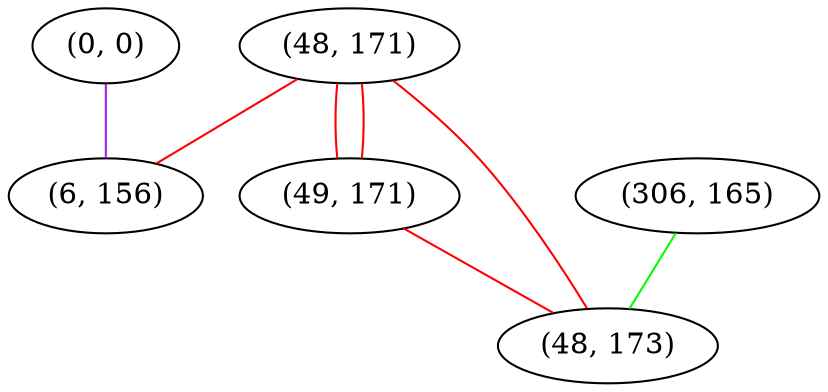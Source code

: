 graph "" {
"(48, 171)";
"(0, 0)";
"(6, 156)";
"(306, 165)";
"(49, 171)";
"(48, 173)";
"(48, 171)" -- "(6, 156)"  [color=red, key=0, weight=1];
"(48, 171)" -- "(49, 171)"  [color=red, key=0, weight=1];
"(48, 171)" -- "(49, 171)"  [color=red, key=1, weight=1];
"(48, 171)" -- "(48, 173)"  [color=red, key=0, weight=1];
"(0, 0)" -- "(6, 156)"  [color=purple, key=0, weight=4];
"(306, 165)" -- "(48, 173)"  [color=green, key=0, weight=2];
"(49, 171)" -- "(48, 173)"  [color=red, key=0, weight=1];
}
